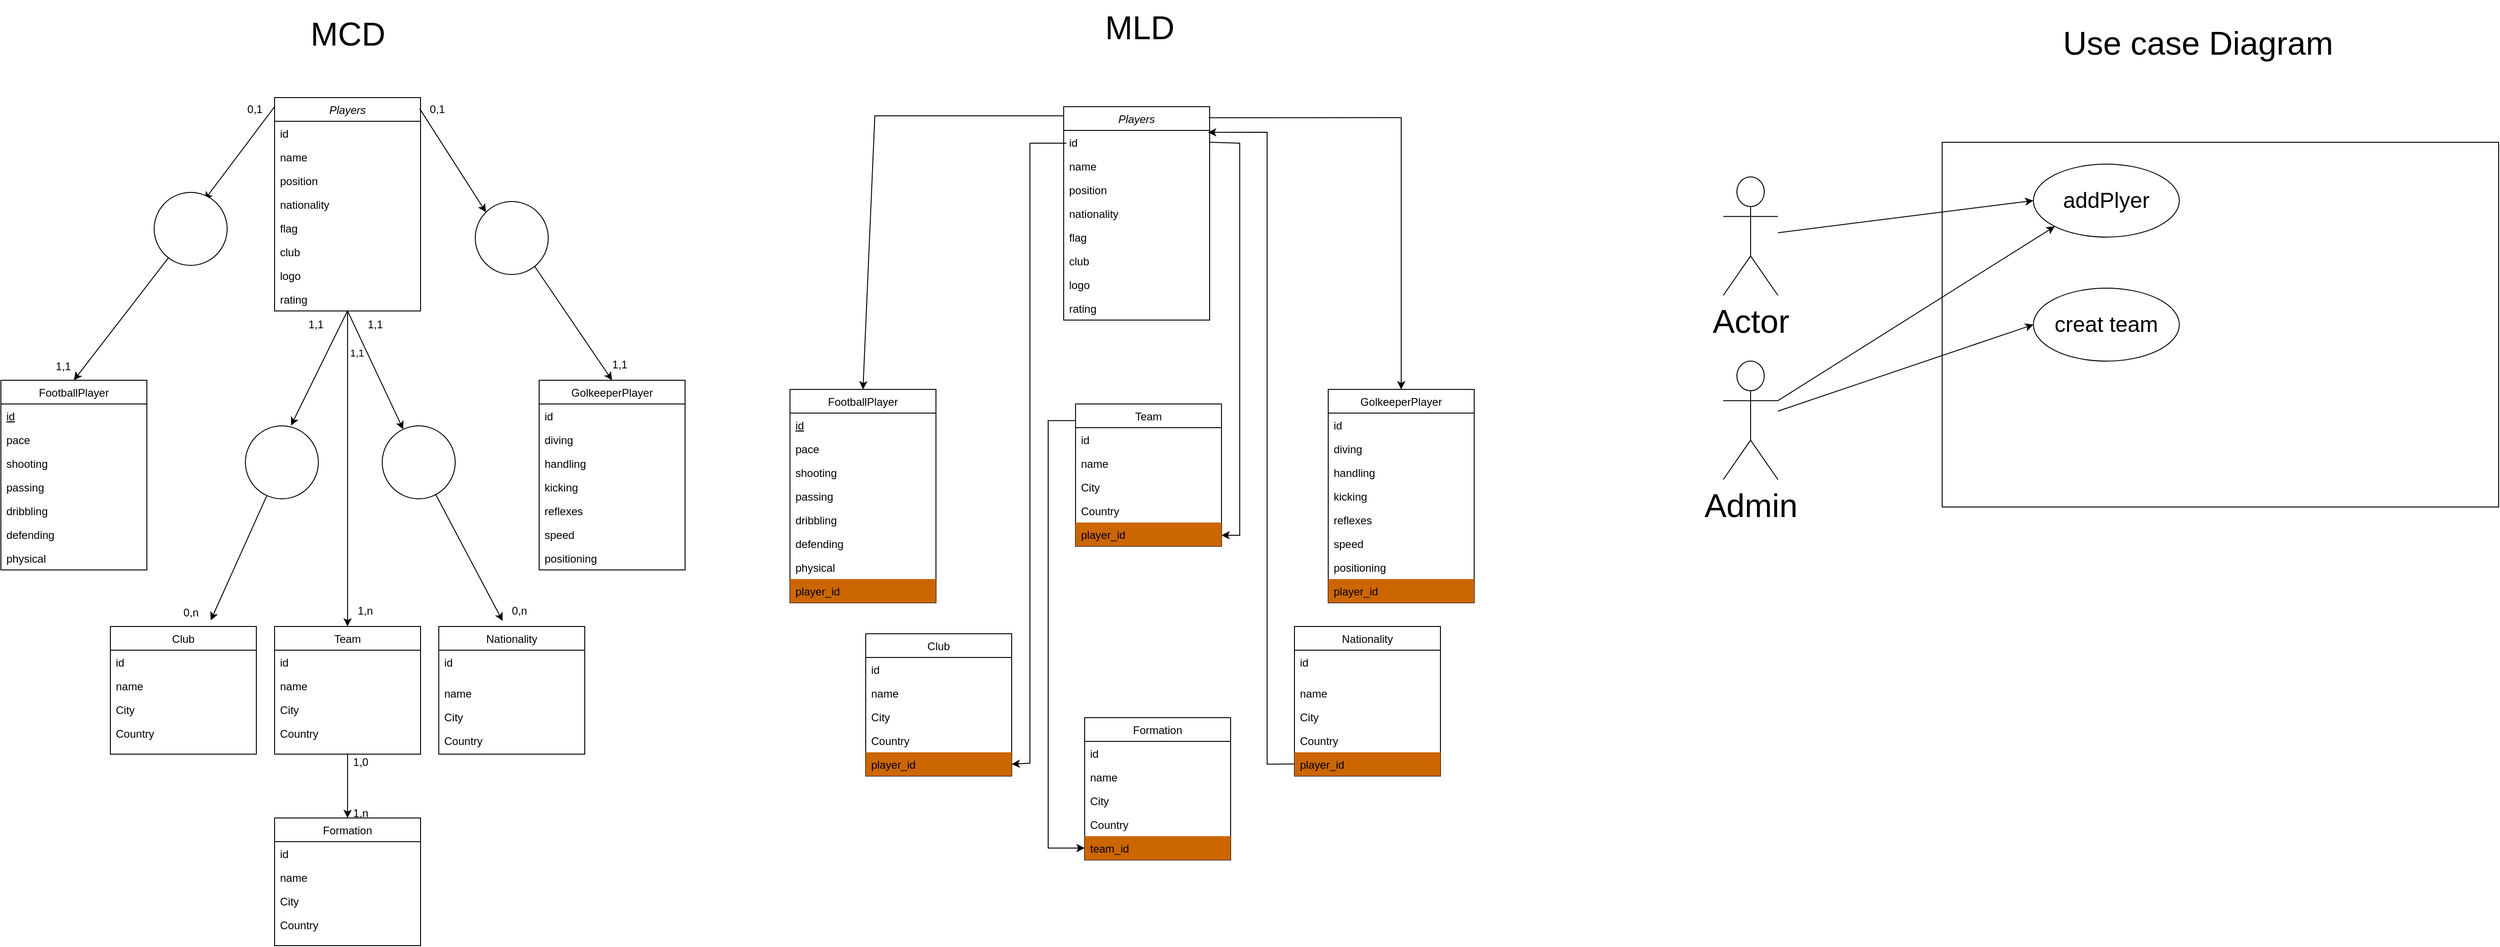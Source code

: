 <mxfile version="25.0.3" pages="3">
  <diagram id="C5RBs43oDa-KdzZeNtuy" name="Page-1">
    <mxGraphModel dx="2591" dy="956" grid="1" gridSize="10" guides="1" tooltips="1" connect="1" arrows="1" fold="1" page="1" pageScale="1" pageWidth="827" pageHeight="1169" math="0" shadow="0">
      <root>
        <mxCell id="WIyWlLk6GJQsqaUBKTNV-0" />
        <mxCell id="WIyWlLk6GJQsqaUBKTNV-1" parent="WIyWlLk6GJQsqaUBKTNV-0" />
        <mxCell id="zkfFHV4jXpPFQw0GAbJ--0" value="Players" style="swimlane;fontStyle=2;align=center;verticalAlign=top;childLayout=stackLayout;horizontal=1;startSize=26;horizontalStack=0;resizeParent=1;resizeLast=0;collapsible=1;marginBottom=0;rounded=0;shadow=0;strokeWidth=1;" parent="WIyWlLk6GJQsqaUBKTNV-1" vertex="1">
          <mxGeometry x="-488" y="110" width="160" height="234" as="geometry">
            <mxRectangle x="230" y="140" width="160" height="26" as="alternateBounds" />
          </mxGeometry>
        </mxCell>
        <mxCell id="zkfFHV4jXpPFQw0GAbJ--5" value="id" style="text;align=left;verticalAlign=top;spacingLeft=4;spacingRight=4;overflow=hidden;rotatable=0;points=[[0,0.5],[1,0.5]];portConstraint=eastwest;" parent="zkfFHV4jXpPFQw0GAbJ--0" vertex="1">
          <mxGeometry y="26" width="160" height="26" as="geometry" />
        </mxCell>
        <mxCell id="zkfFHV4jXpPFQw0GAbJ--1" value="name" style="text;align=left;verticalAlign=top;spacingLeft=4;spacingRight=4;overflow=hidden;rotatable=0;points=[[0,0.5],[1,0.5]];portConstraint=eastwest;" parent="zkfFHV4jXpPFQw0GAbJ--0" vertex="1">
          <mxGeometry y="52" width="160" height="26" as="geometry" />
        </mxCell>
        <mxCell id="J0uEEC9_eExeCqjx7-ZQ-7" value="position" style="text;align=left;verticalAlign=top;spacingLeft=4;spacingRight=4;overflow=hidden;rotatable=0;points=[[0,0.5],[1,0.5]];portConstraint=eastwest;rounded=0;shadow=0;html=0;" vertex="1" parent="zkfFHV4jXpPFQw0GAbJ--0">
          <mxGeometry y="78" width="160" height="26" as="geometry" />
        </mxCell>
        <mxCell id="zkfFHV4jXpPFQw0GAbJ--3" value="nationality" style="text;align=left;verticalAlign=top;spacingLeft=4;spacingRight=4;overflow=hidden;rotatable=0;points=[[0,0.5],[1,0.5]];portConstraint=eastwest;rounded=0;shadow=0;html=0;" parent="zkfFHV4jXpPFQw0GAbJ--0" vertex="1">
          <mxGeometry y="104" width="160" height="26" as="geometry" />
        </mxCell>
        <mxCell id="J0uEEC9_eExeCqjx7-ZQ-0" value="flag" style="text;align=left;verticalAlign=top;spacingLeft=4;spacingRight=4;overflow=hidden;rotatable=0;points=[[0,0.5],[1,0.5]];portConstraint=eastwest;rounded=0;shadow=0;html=0;" vertex="1" parent="zkfFHV4jXpPFQw0GAbJ--0">
          <mxGeometry y="130" width="160" height="26" as="geometry" />
        </mxCell>
        <mxCell id="J0uEEC9_eExeCqjx7-ZQ-6" value="club" style="text;align=left;verticalAlign=top;spacingLeft=4;spacingRight=4;overflow=hidden;rotatable=0;points=[[0,0.5],[1,0.5]];portConstraint=eastwest;rounded=0;shadow=0;html=0;" vertex="1" parent="zkfFHV4jXpPFQw0GAbJ--0">
          <mxGeometry y="156" width="160" height="26" as="geometry" />
        </mxCell>
        <mxCell id="J0uEEC9_eExeCqjx7-ZQ-5" value="logo" style="text;align=left;verticalAlign=top;spacingLeft=4;spacingRight=4;overflow=hidden;rotatable=0;points=[[0,0.5],[1,0.5]];portConstraint=eastwest;rounded=0;shadow=0;html=0;" vertex="1" parent="zkfFHV4jXpPFQw0GAbJ--0">
          <mxGeometry y="182" width="160" height="26" as="geometry" />
        </mxCell>
        <mxCell id="J0uEEC9_eExeCqjx7-ZQ-4" value="rating" style="text;align=left;verticalAlign=top;spacingLeft=4;spacingRight=4;overflow=hidden;rotatable=0;points=[[0,0.5],[1,0.5]];portConstraint=eastwest;rounded=0;shadow=0;html=0;" vertex="1" parent="zkfFHV4jXpPFQw0GAbJ--0">
          <mxGeometry y="208" width="160" height="26" as="geometry" />
        </mxCell>
        <mxCell id="zkfFHV4jXpPFQw0GAbJ--6" value="FootballPlayer" style="swimlane;fontStyle=0;align=center;verticalAlign=top;childLayout=stackLayout;horizontal=1;startSize=26;horizontalStack=0;resizeParent=1;resizeLast=0;collapsible=1;marginBottom=0;rounded=0;shadow=0;strokeWidth=1;" parent="WIyWlLk6GJQsqaUBKTNV-1" vertex="1">
          <mxGeometry x="-788" y="420" width="160" height="208" as="geometry">
            <mxRectangle x="130" y="380" width="160" height="26" as="alternateBounds" />
          </mxGeometry>
        </mxCell>
        <mxCell id="zkfFHV4jXpPFQw0GAbJ--10" value="id" style="text;align=left;verticalAlign=top;spacingLeft=4;spacingRight=4;overflow=hidden;rotatable=0;points=[[0,0.5],[1,0.5]];portConstraint=eastwest;fontStyle=4" parent="zkfFHV4jXpPFQw0GAbJ--6" vertex="1">
          <mxGeometry y="26" width="160" height="26" as="geometry" />
        </mxCell>
        <mxCell id="zkfFHV4jXpPFQw0GAbJ--7" value="pace" style="text;align=left;verticalAlign=top;spacingLeft=4;spacingRight=4;overflow=hidden;rotatable=0;points=[[0,0.5],[1,0.5]];portConstraint=eastwest;" parent="zkfFHV4jXpPFQw0GAbJ--6" vertex="1">
          <mxGeometry y="52" width="160" height="26" as="geometry" />
        </mxCell>
        <mxCell id="zkfFHV4jXpPFQw0GAbJ--8" value="shooting" style="text;align=left;verticalAlign=top;spacingLeft=4;spacingRight=4;overflow=hidden;rotatable=0;points=[[0,0.5],[1,0.5]];portConstraint=eastwest;rounded=0;shadow=0;html=0;" parent="zkfFHV4jXpPFQw0GAbJ--6" vertex="1">
          <mxGeometry y="78" width="160" height="26" as="geometry" />
        </mxCell>
        <mxCell id="zkfFHV4jXpPFQw0GAbJ--11" value="passing" style="text;align=left;verticalAlign=top;spacingLeft=4;spacingRight=4;overflow=hidden;rotatable=0;points=[[0,0.5],[1,0.5]];portConstraint=eastwest;" parent="zkfFHV4jXpPFQw0GAbJ--6" vertex="1">
          <mxGeometry y="104" width="160" height="26" as="geometry" />
        </mxCell>
        <mxCell id="J0uEEC9_eExeCqjx7-ZQ-12" value="dribbling" style="text;align=left;verticalAlign=top;spacingLeft=4;spacingRight=4;overflow=hidden;rotatable=0;points=[[0,0.5],[1,0.5]];portConstraint=eastwest;" vertex="1" parent="zkfFHV4jXpPFQw0GAbJ--6">
          <mxGeometry y="130" width="160" height="26" as="geometry" />
        </mxCell>
        <mxCell id="J0uEEC9_eExeCqjx7-ZQ-13" value="defending" style="text;align=left;verticalAlign=top;spacingLeft=4;spacingRight=4;overflow=hidden;rotatable=0;points=[[0,0.5],[1,0.5]];portConstraint=eastwest;" vertex="1" parent="zkfFHV4jXpPFQw0GAbJ--6">
          <mxGeometry y="156" width="160" height="26" as="geometry" />
        </mxCell>
        <mxCell id="J0uEEC9_eExeCqjx7-ZQ-14" value="physical" style="text;align=left;verticalAlign=top;spacingLeft=4;spacingRight=4;overflow=hidden;rotatable=0;points=[[0,0.5],[1,0.5]];portConstraint=eastwest;" vertex="1" parent="zkfFHV4jXpPFQw0GAbJ--6">
          <mxGeometry y="182" width="160" height="26" as="geometry" />
        </mxCell>
        <mxCell id="zkfFHV4jXpPFQw0GAbJ--13" value="GolkeeperPlayer" style="swimlane;fontStyle=0;align=center;verticalAlign=top;childLayout=stackLayout;horizontal=1;startSize=26;horizontalStack=0;resizeParent=1;resizeLast=0;collapsible=1;marginBottom=0;rounded=0;shadow=0;strokeWidth=1;" parent="WIyWlLk6GJQsqaUBKTNV-1" vertex="1">
          <mxGeometry x="-198" y="420" width="160" height="208" as="geometry">
            <mxRectangle x="340" y="380" width="170" height="26" as="alternateBounds" />
          </mxGeometry>
        </mxCell>
        <mxCell id="zkfFHV4jXpPFQw0GAbJ--14" value="id" style="text;align=left;verticalAlign=top;spacingLeft=4;spacingRight=4;overflow=hidden;rotatable=0;points=[[0,0.5],[1,0.5]];portConstraint=eastwest;" parent="zkfFHV4jXpPFQw0GAbJ--13" vertex="1">
          <mxGeometry y="26" width="160" height="26" as="geometry" />
        </mxCell>
        <mxCell id="J0uEEC9_eExeCqjx7-ZQ-3" value="diving" style="text;align=left;verticalAlign=top;spacingLeft=4;spacingRight=4;overflow=hidden;rotatable=0;points=[[0,0.5],[1,0.5]];portConstraint=eastwest;rounded=0;shadow=0;html=0;" vertex="1" parent="zkfFHV4jXpPFQw0GAbJ--13">
          <mxGeometry y="52" width="160" height="26" as="geometry" />
        </mxCell>
        <mxCell id="J0uEEC9_eExeCqjx7-ZQ-2" value="handling" style="text;align=left;verticalAlign=top;spacingLeft=4;spacingRight=4;overflow=hidden;rotatable=0;points=[[0,0.5],[1,0.5]];portConstraint=eastwest;rounded=0;shadow=0;html=0;" vertex="1" parent="zkfFHV4jXpPFQw0GAbJ--13">
          <mxGeometry y="78" width="160" height="26" as="geometry" />
        </mxCell>
        <mxCell id="J0uEEC9_eExeCqjx7-ZQ-1" value="kicking" style="text;align=left;verticalAlign=top;spacingLeft=4;spacingRight=4;overflow=hidden;rotatable=0;points=[[0,0.5],[1,0.5]];portConstraint=eastwest;rounded=0;shadow=0;html=0;" vertex="1" parent="zkfFHV4jXpPFQw0GAbJ--13">
          <mxGeometry y="104" width="160" height="26" as="geometry" />
        </mxCell>
        <mxCell id="J0uEEC9_eExeCqjx7-ZQ-9" value="reflexes" style="text;align=left;verticalAlign=top;spacingLeft=4;spacingRight=4;overflow=hidden;rotatable=0;points=[[0,0.5],[1,0.5]];portConstraint=eastwest;rounded=0;shadow=0;html=0;" vertex="1" parent="zkfFHV4jXpPFQw0GAbJ--13">
          <mxGeometry y="130" width="160" height="26" as="geometry" />
        </mxCell>
        <mxCell id="J0uEEC9_eExeCqjx7-ZQ-10" value="speed" style="text;align=left;verticalAlign=top;spacingLeft=4;spacingRight=4;overflow=hidden;rotatable=0;points=[[0,0.5],[1,0.5]];portConstraint=eastwest;rounded=0;shadow=0;html=0;" vertex="1" parent="zkfFHV4jXpPFQw0GAbJ--13">
          <mxGeometry y="156" width="160" height="26" as="geometry" />
        </mxCell>
        <mxCell id="J0uEEC9_eExeCqjx7-ZQ-11" value="positioning" style="text;align=left;verticalAlign=top;spacingLeft=4;spacingRight=4;overflow=hidden;rotatable=0;points=[[0,0.5],[1,0.5]];portConstraint=eastwest;rounded=0;shadow=0;html=0;" vertex="1" parent="zkfFHV4jXpPFQw0GAbJ--13">
          <mxGeometry y="182" width="160" height="26" as="geometry" />
        </mxCell>
        <mxCell id="zkfFHV4jXpPFQw0GAbJ--17" value="Club" style="swimlane;fontStyle=0;align=center;verticalAlign=top;childLayout=stackLayout;horizontal=1;startSize=26;horizontalStack=0;resizeParent=1;resizeLast=0;collapsible=1;marginBottom=0;rounded=0;shadow=0;strokeWidth=1;" parent="WIyWlLk6GJQsqaUBKTNV-1" vertex="1">
          <mxGeometry x="-668" y="690" width="160" height="140" as="geometry">
            <mxRectangle x="550" y="140" width="160" height="26" as="alternateBounds" />
          </mxGeometry>
        </mxCell>
        <mxCell id="zkfFHV4jXpPFQw0GAbJ--18" value="id" style="text;align=left;verticalAlign=top;spacingLeft=4;spacingRight=4;overflow=hidden;rotatable=0;points=[[0,0.5],[1,0.5]];portConstraint=eastwest;" parent="zkfFHV4jXpPFQw0GAbJ--17" vertex="1">
          <mxGeometry y="26" width="160" height="26" as="geometry" />
        </mxCell>
        <mxCell id="zkfFHV4jXpPFQw0GAbJ--20" value="name" style="text;align=left;verticalAlign=top;spacingLeft=4;spacingRight=4;overflow=hidden;rotatable=0;points=[[0,0.5],[1,0.5]];portConstraint=eastwest;rounded=0;shadow=0;html=0;" parent="zkfFHV4jXpPFQw0GAbJ--17" vertex="1">
          <mxGeometry y="52" width="160" height="26" as="geometry" />
        </mxCell>
        <mxCell id="zkfFHV4jXpPFQw0GAbJ--19" value="City" style="text;align=left;verticalAlign=top;spacingLeft=4;spacingRight=4;overflow=hidden;rotatable=0;points=[[0,0.5],[1,0.5]];portConstraint=eastwest;rounded=0;shadow=0;html=0;" parent="zkfFHV4jXpPFQw0GAbJ--17" vertex="1">
          <mxGeometry y="78" width="160" height="26" as="geometry" />
        </mxCell>
        <mxCell id="zkfFHV4jXpPFQw0GAbJ--22" value="Country" style="text;align=left;verticalAlign=top;spacingLeft=4;spacingRight=4;overflow=hidden;rotatable=0;points=[[0,0.5],[1,0.5]];portConstraint=eastwest;rounded=0;shadow=0;html=0;" parent="zkfFHV4jXpPFQw0GAbJ--17" vertex="1">
          <mxGeometry y="104" width="160" height="26" as="geometry" />
        </mxCell>
        <mxCell id="J0uEEC9_eExeCqjx7-ZQ-16" value="Nationality" style="swimlane;fontStyle=0;align=center;verticalAlign=top;childLayout=stackLayout;horizontal=1;startSize=26;horizontalStack=0;resizeParent=1;resizeLast=0;collapsible=1;marginBottom=0;rounded=0;shadow=0;strokeWidth=1;" vertex="1" parent="WIyWlLk6GJQsqaUBKTNV-1">
          <mxGeometry x="-308" y="690" width="160" height="140" as="geometry">
            <mxRectangle x="550" y="140" width="160" height="26" as="alternateBounds" />
          </mxGeometry>
        </mxCell>
        <mxCell id="J0uEEC9_eExeCqjx7-ZQ-17" value="id" style="text;align=left;verticalAlign=top;spacingLeft=4;spacingRight=4;overflow=hidden;rotatable=0;points=[[0,0.5],[1,0.5]];portConstraint=eastwest;" vertex="1" parent="J0uEEC9_eExeCqjx7-ZQ-16">
          <mxGeometry y="26" width="160" height="34" as="geometry" />
        </mxCell>
        <mxCell id="J0uEEC9_eExeCqjx7-ZQ-18" value="name" style="text;align=left;verticalAlign=top;spacingLeft=4;spacingRight=4;overflow=hidden;rotatable=0;points=[[0,0.5],[1,0.5]];portConstraint=eastwest;rounded=0;shadow=0;html=0;" vertex="1" parent="J0uEEC9_eExeCqjx7-ZQ-16">
          <mxGeometry y="60" width="160" height="26" as="geometry" />
        </mxCell>
        <mxCell id="J0uEEC9_eExeCqjx7-ZQ-19" value="City" style="text;align=left;verticalAlign=top;spacingLeft=4;spacingRight=4;overflow=hidden;rotatable=0;points=[[0,0.5],[1,0.5]];portConstraint=eastwest;rounded=0;shadow=0;html=0;" vertex="1" parent="J0uEEC9_eExeCqjx7-ZQ-16">
          <mxGeometry y="86" width="160" height="26" as="geometry" />
        </mxCell>
        <mxCell id="J0uEEC9_eExeCqjx7-ZQ-20" value="Country" style="text;align=left;verticalAlign=top;spacingLeft=4;spacingRight=4;overflow=hidden;rotatable=0;points=[[0,0.5],[1,0.5]];portConstraint=eastwest;rounded=0;shadow=0;html=0;" vertex="1" parent="J0uEEC9_eExeCqjx7-ZQ-16">
          <mxGeometry y="112" width="160" height="26" as="geometry" />
        </mxCell>
        <mxCell id="J0uEEC9_eExeCqjx7-ZQ-32" style="edgeStyle=orthogonalEdgeStyle;rounded=0;orthogonalLoop=1;jettySize=auto;html=1;exitX=0.5;exitY=1;exitDx=0;exitDy=0;entryX=0.5;entryY=0;entryDx=0;entryDy=0;" edge="1" parent="WIyWlLk6GJQsqaUBKTNV-1" source="J0uEEC9_eExeCqjx7-ZQ-21" target="J0uEEC9_eExeCqjx7-ZQ-26">
          <mxGeometry relative="1" as="geometry" />
        </mxCell>
        <mxCell id="J0uEEC9_eExeCqjx7-ZQ-21" value="Team" style="swimlane;fontStyle=0;align=center;verticalAlign=top;childLayout=stackLayout;horizontal=1;startSize=26;horizontalStack=0;resizeParent=1;resizeLast=0;collapsible=1;marginBottom=0;rounded=0;shadow=0;strokeWidth=1;" vertex="1" parent="WIyWlLk6GJQsqaUBKTNV-1">
          <mxGeometry x="-488" y="690" width="160" height="140" as="geometry">
            <mxRectangle x="550" y="140" width="160" height="26" as="alternateBounds" />
          </mxGeometry>
        </mxCell>
        <mxCell id="J0uEEC9_eExeCqjx7-ZQ-22" value="id" style="text;align=left;verticalAlign=top;spacingLeft=4;spacingRight=4;overflow=hidden;rotatable=0;points=[[0,0.5],[1,0.5]];portConstraint=eastwest;" vertex="1" parent="J0uEEC9_eExeCqjx7-ZQ-21">
          <mxGeometry y="26" width="160" height="26" as="geometry" />
        </mxCell>
        <mxCell id="J0uEEC9_eExeCqjx7-ZQ-23" value="name" style="text;align=left;verticalAlign=top;spacingLeft=4;spacingRight=4;overflow=hidden;rotatable=0;points=[[0,0.5],[1,0.5]];portConstraint=eastwest;rounded=0;shadow=0;html=0;" vertex="1" parent="J0uEEC9_eExeCqjx7-ZQ-21">
          <mxGeometry y="52" width="160" height="26" as="geometry" />
        </mxCell>
        <mxCell id="J0uEEC9_eExeCqjx7-ZQ-24" value="City" style="text;align=left;verticalAlign=top;spacingLeft=4;spacingRight=4;overflow=hidden;rotatable=0;points=[[0,0.5],[1,0.5]];portConstraint=eastwest;rounded=0;shadow=0;html=0;" vertex="1" parent="J0uEEC9_eExeCqjx7-ZQ-21">
          <mxGeometry y="78" width="160" height="26" as="geometry" />
        </mxCell>
        <mxCell id="J0uEEC9_eExeCqjx7-ZQ-25" value="Country" style="text;align=left;verticalAlign=top;spacingLeft=4;spacingRight=4;overflow=hidden;rotatable=0;points=[[0,0.5],[1,0.5]];portConstraint=eastwest;rounded=0;shadow=0;html=0;" vertex="1" parent="J0uEEC9_eExeCqjx7-ZQ-21">
          <mxGeometry y="104" width="160" height="26" as="geometry" />
        </mxCell>
        <mxCell id="J0uEEC9_eExeCqjx7-ZQ-26" value="Formation" style="swimlane;fontStyle=0;align=center;verticalAlign=top;childLayout=stackLayout;horizontal=1;startSize=26;horizontalStack=0;resizeParent=1;resizeLast=0;collapsible=1;marginBottom=0;rounded=0;shadow=0;strokeWidth=1;" vertex="1" parent="WIyWlLk6GJQsqaUBKTNV-1">
          <mxGeometry x="-488" y="900" width="160" height="140" as="geometry">
            <mxRectangle x="550" y="140" width="160" height="26" as="alternateBounds" />
          </mxGeometry>
        </mxCell>
        <mxCell id="J0uEEC9_eExeCqjx7-ZQ-27" value="id" style="text;align=left;verticalAlign=top;spacingLeft=4;spacingRight=4;overflow=hidden;rotatable=0;points=[[0,0.5],[1,0.5]];portConstraint=eastwest;" vertex="1" parent="J0uEEC9_eExeCqjx7-ZQ-26">
          <mxGeometry y="26" width="160" height="26" as="geometry" />
        </mxCell>
        <mxCell id="J0uEEC9_eExeCqjx7-ZQ-28" value="name" style="text;align=left;verticalAlign=top;spacingLeft=4;spacingRight=4;overflow=hidden;rotatable=0;points=[[0,0.5],[1,0.5]];portConstraint=eastwest;rounded=0;shadow=0;html=0;" vertex="1" parent="J0uEEC9_eExeCqjx7-ZQ-26">
          <mxGeometry y="52" width="160" height="26" as="geometry" />
        </mxCell>
        <mxCell id="J0uEEC9_eExeCqjx7-ZQ-29" value="City" style="text;align=left;verticalAlign=top;spacingLeft=4;spacingRight=4;overflow=hidden;rotatable=0;points=[[0,0.5],[1,0.5]];portConstraint=eastwest;rounded=0;shadow=0;html=0;" vertex="1" parent="J0uEEC9_eExeCqjx7-ZQ-26">
          <mxGeometry y="78" width="160" height="26" as="geometry" />
        </mxCell>
        <mxCell id="J0uEEC9_eExeCqjx7-ZQ-30" value="Country" style="text;align=left;verticalAlign=top;spacingLeft=4;spacingRight=4;overflow=hidden;rotatable=0;points=[[0,0.5],[1,0.5]];portConstraint=eastwest;rounded=0;shadow=0;html=0;" vertex="1" parent="J0uEEC9_eExeCqjx7-ZQ-26">
          <mxGeometry y="104" width="160" height="26" as="geometry" />
        </mxCell>
        <mxCell id="J0uEEC9_eExeCqjx7-ZQ-42" value="" style="edgeStyle=none;orthogonalLoop=1;jettySize=auto;html=1;rounded=0;exitX=0.5;exitY=1;exitDx=0;exitDy=0;entryX=0.5;entryY=0;entryDx=0;entryDy=0;" edge="1" parent="WIyWlLk6GJQsqaUBKTNV-1" source="zkfFHV4jXpPFQw0GAbJ--0" target="J0uEEC9_eExeCqjx7-ZQ-21">
          <mxGeometry width="80" relative="1" as="geometry">
            <mxPoint x="-328" y="370" as="sourcePoint" />
            <mxPoint x="-248" y="370" as="targetPoint" />
            <Array as="points">
              <mxPoint x="-408" y="500" />
            </Array>
          </mxGeometry>
        </mxCell>
        <mxCell id="J0uEEC9_eExeCqjx7-ZQ-194" value="1,1" style="edgeLabel;html=1;align=center;verticalAlign=middle;resizable=0;points=[];" vertex="1" connectable="0" parent="J0uEEC9_eExeCqjx7-ZQ-42">
          <mxGeometry x="-0.747" y="5" relative="1" as="geometry">
            <mxPoint x="5" y="2" as="offset" />
          </mxGeometry>
        </mxCell>
        <mxCell id="J0uEEC9_eExeCqjx7-ZQ-43" value="" style="edgeStyle=none;orthogonalLoop=1;jettySize=auto;html=1;rounded=0;entryX=0.5;entryY=0;entryDx=0;entryDy=0;" edge="1" parent="WIyWlLk6GJQsqaUBKTNV-1" source="J0uEEC9_eExeCqjx7-ZQ-104">
          <mxGeometry width="80" relative="1" as="geometry">
            <mxPoint x="-408" y="344" as="sourcePoint" />
            <mxPoint x="-238.0" y="684" as="targetPoint" />
            <Array as="points" />
          </mxGeometry>
        </mxCell>
        <mxCell id="J0uEEC9_eExeCqjx7-ZQ-44" value="" style="edgeStyle=none;orthogonalLoop=1;jettySize=auto;html=1;rounded=0;entryX=0.626;entryY=-0.005;entryDx=0;entryDy=0;entryPerimeter=0;" edge="1" parent="WIyWlLk6GJQsqaUBKTNV-1" source="J0uEEC9_eExeCqjx7-ZQ-106">
          <mxGeometry width="80" relative="1" as="geometry">
            <mxPoint x="-408.16" y="344" as="sourcePoint" />
            <mxPoint x="-558.0" y="683.3" as="targetPoint" />
            <Array as="points" />
          </mxGeometry>
        </mxCell>
        <mxCell id="J0uEEC9_eExeCqjx7-ZQ-45" value="" style="edgeStyle=none;orthogonalLoop=1;jettySize=auto;html=1;rounded=0;entryX=0.5;entryY=0;entryDx=0;entryDy=0;" edge="1" parent="WIyWlLk6GJQsqaUBKTNV-1" target="zkfFHV4jXpPFQw0GAbJ--13">
          <mxGeometry width="80" relative="1" as="geometry">
            <mxPoint x="-220" y="270" as="sourcePoint" />
            <mxPoint x="-388" y="710" as="targetPoint" />
            <Array as="points" />
          </mxGeometry>
        </mxCell>
        <mxCell id="J0uEEC9_eExeCqjx7-ZQ-46" value="" style="edgeStyle=none;orthogonalLoop=1;jettySize=auto;html=1;rounded=0;entryX=0.5;entryY=0;entryDx=0;entryDy=0;" edge="1" parent="WIyWlLk6GJQsqaUBKTNV-1" source="J0uEEC9_eExeCqjx7-ZQ-102" target="zkfFHV4jXpPFQw0GAbJ--6">
          <mxGeometry width="80" relative="1" as="geometry">
            <mxPoint x="-488" y="120" as="sourcePoint" />
            <mxPoint x="-548.0" y="693.3" as="targetPoint" />
            <Array as="points" />
          </mxGeometry>
        </mxCell>
        <mxCell id="J0uEEC9_eExeCqjx7-ZQ-47" value="&lt;font style=&quot;font-size: 36px;&quot;&gt;MCD&lt;/font&gt;" style="text;html=1;align=center;verticalAlign=middle;resizable=0;points=[];autosize=1;strokeColor=none;fillColor=none;" vertex="1" parent="WIyWlLk6GJQsqaUBKTNV-1">
          <mxGeometry x="-463" y="10" width="110" height="60" as="geometry" />
        </mxCell>
        <mxCell id="J0uEEC9_eExeCqjx7-ZQ-48" value="Players" style="swimlane;fontStyle=2;align=center;verticalAlign=top;childLayout=stackLayout;horizontal=1;startSize=26;horizontalStack=0;resizeParent=1;resizeLast=0;collapsible=1;marginBottom=0;rounded=0;shadow=0;strokeWidth=1;" vertex="1" parent="WIyWlLk6GJQsqaUBKTNV-1">
          <mxGeometry x="377" y="120" width="160" height="234" as="geometry">
            <mxRectangle x="230" y="140" width="160" height="26" as="alternateBounds" />
          </mxGeometry>
        </mxCell>
        <mxCell id="J0uEEC9_eExeCqjx7-ZQ-49" value="id" style="text;align=left;verticalAlign=top;spacingLeft=4;spacingRight=4;overflow=hidden;rotatable=0;points=[[0,0.5],[1,0.5]];portConstraint=eastwest;" vertex="1" parent="J0uEEC9_eExeCqjx7-ZQ-48">
          <mxGeometry y="26" width="160" height="26" as="geometry" />
        </mxCell>
        <mxCell id="J0uEEC9_eExeCqjx7-ZQ-50" value="name" style="text;align=left;verticalAlign=top;spacingLeft=4;spacingRight=4;overflow=hidden;rotatable=0;points=[[0,0.5],[1,0.5]];portConstraint=eastwest;" vertex="1" parent="J0uEEC9_eExeCqjx7-ZQ-48">
          <mxGeometry y="52" width="160" height="26" as="geometry" />
        </mxCell>
        <mxCell id="J0uEEC9_eExeCqjx7-ZQ-51" value="position" style="text;align=left;verticalAlign=top;spacingLeft=4;spacingRight=4;overflow=hidden;rotatable=0;points=[[0,0.5],[1,0.5]];portConstraint=eastwest;rounded=0;shadow=0;html=0;" vertex="1" parent="J0uEEC9_eExeCqjx7-ZQ-48">
          <mxGeometry y="78" width="160" height="26" as="geometry" />
        </mxCell>
        <mxCell id="J0uEEC9_eExeCqjx7-ZQ-52" value="nationality" style="text;align=left;verticalAlign=top;spacingLeft=4;spacingRight=4;overflow=hidden;rotatable=0;points=[[0,0.5],[1,0.5]];portConstraint=eastwest;rounded=0;shadow=0;html=0;" vertex="1" parent="J0uEEC9_eExeCqjx7-ZQ-48">
          <mxGeometry y="104" width="160" height="26" as="geometry" />
        </mxCell>
        <mxCell id="J0uEEC9_eExeCqjx7-ZQ-53" value="flag" style="text;align=left;verticalAlign=top;spacingLeft=4;spacingRight=4;overflow=hidden;rotatable=0;points=[[0,0.5],[1,0.5]];portConstraint=eastwest;rounded=0;shadow=0;html=0;" vertex="1" parent="J0uEEC9_eExeCqjx7-ZQ-48">
          <mxGeometry y="130" width="160" height="26" as="geometry" />
        </mxCell>
        <mxCell id="J0uEEC9_eExeCqjx7-ZQ-54" value="club" style="text;align=left;verticalAlign=top;spacingLeft=4;spacingRight=4;overflow=hidden;rotatable=0;points=[[0,0.5],[1,0.5]];portConstraint=eastwest;rounded=0;shadow=0;html=0;" vertex="1" parent="J0uEEC9_eExeCqjx7-ZQ-48">
          <mxGeometry y="156" width="160" height="26" as="geometry" />
        </mxCell>
        <mxCell id="J0uEEC9_eExeCqjx7-ZQ-55" value="logo" style="text;align=left;verticalAlign=top;spacingLeft=4;spacingRight=4;overflow=hidden;rotatable=0;points=[[0,0.5],[1,0.5]];portConstraint=eastwest;rounded=0;shadow=0;html=0;" vertex="1" parent="J0uEEC9_eExeCqjx7-ZQ-48">
          <mxGeometry y="182" width="160" height="26" as="geometry" />
        </mxCell>
        <mxCell id="J0uEEC9_eExeCqjx7-ZQ-56" value="rating" style="text;align=left;verticalAlign=top;spacingLeft=4;spacingRight=4;overflow=hidden;rotatable=0;points=[[0,0.5],[1,0.5]];portConstraint=eastwest;rounded=0;shadow=0;html=0;" vertex="1" parent="J0uEEC9_eExeCqjx7-ZQ-48">
          <mxGeometry y="208" width="160" height="26" as="geometry" />
        </mxCell>
        <mxCell id="J0uEEC9_eExeCqjx7-ZQ-57" value="FootballPlayer" style="swimlane;fontStyle=0;align=center;verticalAlign=top;childLayout=stackLayout;horizontal=1;startSize=26;horizontalStack=0;resizeParent=1;resizeLast=0;collapsible=1;marginBottom=0;rounded=0;shadow=0;strokeWidth=1;" vertex="1" parent="WIyWlLk6GJQsqaUBKTNV-1">
          <mxGeometry x="77" y="430" width="160" height="234" as="geometry">
            <mxRectangle x="130" y="380" width="160" height="26" as="alternateBounds" />
          </mxGeometry>
        </mxCell>
        <mxCell id="J0uEEC9_eExeCqjx7-ZQ-58" value="id" style="text;align=left;verticalAlign=top;spacingLeft=4;spacingRight=4;overflow=hidden;rotatable=0;points=[[0,0.5],[1,0.5]];portConstraint=eastwest;fontStyle=4" vertex="1" parent="J0uEEC9_eExeCqjx7-ZQ-57">
          <mxGeometry y="26" width="160" height="26" as="geometry" />
        </mxCell>
        <mxCell id="J0uEEC9_eExeCqjx7-ZQ-59" value="pace" style="text;align=left;verticalAlign=top;spacingLeft=4;spacingRight=4;overflow=hidden;rotatable=0;points=[[0,0.5],[1,0.5]];portConstraint=eastwest;" vertex="1" parent="J0uEEC9_eExeCqjx7-ZQ-57">
          <mxGeometry y="52" width="160" height="26" as="geometry" />
        </mxCell>
        <mxCell id="J0uEEC9_eExeCqjx7-ZQ-60" value="shooting" style="text;align=left;verticalAlign=top;spacingLeft=4;spacingRight=4;overflow=hidden;rotatable=0;points=[[0,0.5],[1,0.5]];portConstraint=eastwest;rounded=0;shadow=0;html=0;" vertex="1" parent="J0uEEC9_eExeCqjx7-ZQ-57">
          <mxGeometry y="78" width="160" height="26" as="geometry" />
        </mxCell>
        <mxCell id="J0uEEC9_eExeCqjx7-ZQ-61" value="passing" style="text;align=left;verticalAlign=top;spacingLeft=4;spacingRight=4;overflow=hidden;rotatable=0;points=[[0,0.5],[1,0.5]];portConstraint=eastwest;" vertex="1" parent="J0uEEC9_eExeCqjx7-ZQ-57">
          <mxGeometry y="104" width="160" height="26" as="geometry" />
        </mxCell>
        <mxCell id="J0uEEC9_eExeCqjx7-ZQ-62" value="dribbling" style="text;align=left;verticalAlign=top;spacingLeft=4;spacingRight=4;overflow=hidden;rotatable=0;points=[[0,0.5],[1,0.5]];portConstraint=eastwest;" vertex="1" parent="J0uEEC9_eExeCqjx7-ZQ-57">
          <mxGeometry y="130" width="160" height="26" as="geometry" />
        </mxCell>
        <mxCell id="J0uEEC9_eExeCqjx7-ZQ-63" value="defending" style="text;align=left;verticalAlign=top;spacingLeft=4;spacingRight=4;overflow=hidden;rotatable=0;points=[[0,0.5],[1,0.5]];portConstraint=eastwest;" vertex="1" parent="J0uEEC9_eExeCqjx7-ZQ-57">
          <mxGeometry y="156" width="160" height="26" as="geometry" />
        </mxCell>
        <mxCell id="J0uEEC9_eExeCqjx7-ZQ-64" value="physical" style="text;align=left;verticalAlign=top;spacingLeft=4;spacingRight=4;overflow=hidden;rotatable=0;points=[[0,0.5],[1,0.5]];portConstraint=eastwest;" vertex="1" parent="J0uEEC9_eExeCqjx7-ZQ-57">
          <mxGeometry y="182" width="160" height="26" as="geometry" />
        </mxCell>
        <mxCell id="J0uEEC9_eExeCqjx7-ZQ-117" value="player_id" style="text;align=left;verticalAlign=top;spacingLeft=4;spacingRight=4;overflow=hidden;rotatable=0;points=[[0,0.5],[1,0.5]];portConstraint=eastwest;rounded=0;shadow=0;html=0;fillColor=#CC6600;" vertex="1" parent="J0uEEC9_eExeCqjx7-ZQ-57">
          <mxGeometry y="208" width="160" height="26" as="geometry" />
        </mxCell>
        <mxCell id="J0uEEC9_eExeCqjx7-ZQ-65" value="GolkeeperPlayer" style="swimlane;fontStyle=0;align=center;verticalAlign=top;childLayout=stackLayout;horizontal=1;startSize=26;horizontalStack=0;resizeParent=1;resizeLast=0;collapsible=1;marginBottom=0;rounded=0;shadow=0;strokeWidth=1;" vertex="1" parent="WIyWlLk6GJQsqaUBKTNV-1">
          <mxGeometry x="667" y="430" width="160" height="234" as="geometry">
            <mxRectangle x="340" y="380" width="170" height="26" as="alternateBounds" />
          </mxGeometry>
        </mxCell>
        <mxCell id="J0uEEC9_eExeCqjx7-ZQ-66" value="id" style="text;align=left;verticalAlign=top;spacingLeft=4;spacingRight=4;overflow=hidden;rotatable=0;points=[[0,0.5],[1,0.5]];portConstraint=eastwest;" vertex="1" parent="J0uEEC9_eExeCqjx7-ZQ-65">
          <mxGeometry y="26" width="160" height="26" as="geometry" />
        </mxCell>
        <mxCell id="J0uEEC9_eExeCqjx7-ZQ-67" value="diving" style="text;align=left;verticalAlign=top;spacingLeft=4;spacingRight=4;overflow=hidden;rotatable=0;points=[[0,0.5],[1,0.5]];portConstraint=eastwest;rounded=0;shadow=0;html=0;" vertex="1" parent="J0uEEC9_eExeCqjx7-ZQ-65">
          <mxGeometry y="52" width="160" height="26" as="geometry" />
        </mxCell>
        <mxCell id="J0uEEC9_eExeCqjx7-ZQ-68" value="handling" style="text;align=left;verticalAlign=top;spacingLeft=4;spacingRight=4;overflow=hidden;rotatable=0;points=[[0,0.5],[1,0.5]];portConstraint=eastwest;rounded=0;shadow=0;html=0;" vertex="1" parent="J0uEEC9_eExeCqjx7-ZQ-65">
          <mxGeometry y="78" width="160" height="26" as="geometry" />
        </mxCell>
        <mxCell id="J0uEEC9_eExeCqjx7-ZQ-69" value="kicking" style="text;align=left;verticalAlign=top;spacingLeft=4;spacingRight=4;overflow=hidden;rotatable=0;points=[[0,0.5],[1,0.5]];portConstraint=eastwest;rounded=0;shadow=0;html=0;" vertex="1" parent="J0uEEC9_eExeCqjx7-ZQ-65">
          <mxGeometry y="104" width="160" height="26" as="geometry" />
        </mxCell>
        <mxCell id="J0uEEC9_eExeCqjx7-ZQ-70" value="reflexes" style="text;align=left;verticalAlign=top;spacingLeft=4;spacingRight=4;overflow=hidden;rotatable=0;points=[[0,0.5],[1,0.5]];portConstraint=eastwest;rounded=0;shadow=0;html=0;" vertex="1" parent="J0uEEC9_eExeCqjx7-ZQ-65">
          <mxGeometry y="130" width="160" height="26" as="geometry" />
        </mxCell>
        <mxCell id="J0uEEC9_eExeCqjx7-ZQ-71" value="speed" style="text;align=left;verticalAlign=top;spacingLeft=4;spacingRight=4;overflow=hidden;rotatable=0;points=[[0,0.5],[1,0.5]];portConstraint=eastwest;rounded=0;shadow=0;html=0;" vertex="1" parent="J0uEEC9_eExeCqjx7-ZQ-65">
          <mxGeometry y="156" width="160" height="26" as="geometry" />
        </mxCell>
        <mxCell id="J0uEEC9_eExeCqjx7-ZQ-72" value="positioning" style="text;align=left;verticalAlign=top;spacingLeft=4;spacingRight=4;overflow=hidden;rotatable=0;points=[[0,0.5],[1,0.5]];portConstraint=eastwest;rounded=0;shadow=0;html=0;" vertex="1" parent="J0uEEC9_eExeCqjx7-ZQ-65">
          <mxGeometry y="182" width="160" height="26" as="geometry" />
        </mxCell>
        <mxCell id="J0uEEC9_eExeCqjx7-ZQ-115" value="player_id" style="text;align=left;verticalAlign=top;spacingLeft=4;spacingRight=4;overflow=hidden;rotatable=0;points=[[0,0.5],[1,0.5]];portConstraint=eastwest;rounded=0;shadow=0;html=0;fillColor=#CC6600;" vertex="1" parent="J0uEEC9_eExeCqjx7-ZQ-65">
          <mxGeometry y="208" width="160" height="26" as="geometry" />
        </mxCell>
        <mxCell id="J0uEEC9_eExeCqjx7-ZQ-73" value="Club" style="swimlane;fontStyle=0;align=center;verticalAlign=top;childLayout=stackLayout;horizontal=1;startSize=26;horizontalStack=0;resizeParent=1;resizeLast=0;collapsible=1;marginBottom=0;rounded=0;shadow=0;strokeWidth=1;" vertex="1" parent="WIyWlLk6GJQsqaUBKTNV-1">
          <mxGeometry x="160" y="698" width="160" height="156" as="geometry">
            <mxRectangle x="550" y="140" width="160" height="26" as="alternateBounds" />
          </mxGeometry>
        </mxCell>
        <mxCell id="J0uEEC9_eExeCqjx7-ZQ-74" value="id" style="text;align=left;verticalAlign=top;spacingLeft=4;spacingRight=4;overflow=hidden;rotatable=0;points=[[0,0.5],[1,0.5]];portConstraint=eastwest;" vertex="1" parent="J0uEEC9_eExeCqjx7-ZQ-73">
          <mxGeometry y="26" width="160" height="26" as="geometry" />
        </mxCell>
        <mxCell id="J0uEEC9_eExeCqjx7-ZQ-75" value="name" style="text;align=left;verticalAlign=top;spacingLeft=4;spacingRight=4;overflow=hidden;rotatable=0;points=[[0,0.5],[1,0.5]];portConstraint=eastwest;rounded=0;shadow=0;html=0;" vertex="1" parent="J0uEEC9_eExeCqjx7-ZQ-73">
          <mxGeometry y="52" width="160" height="26" as="geometry" />
        </mxCell>
        <mxCell id="J0uEEC9_eExeCqjx7-ZQ-76" value="City" style="text;align=left;verticalAlign=top;spacingLeft=4;spacingRight=4;overflow=hidden;rotatable=0;points=[[0,0.5],[1,0.5]];portConstraint=eastwest;rounded=0;shadow=0;html=0;" vertex="1" parent="J0uEEC9_eExeCqjx7-ZQ-73">
          <mxGeometry y="78" width="160" height="26" as="geometry" />
        </mxCell>
        <mxCell id="J0uEEC9_eExeCqjx7-ZQ-77" value="Country" style="text;align=left;verticalAlign=top;spacingLeft=4;spacingRight=4;overflow=hidden;rotatable=0;points=[[0,0.5],[1,0.5]];portConstraint=eastwest;rounded=0;shadow=0;html=0;" vertex="1" parent="J0uEEC9_eExeCqjx7-ZQ-73">
          <mxGeometry y="104" width="160" height="26" as="geometry" />
        </mxCell>
        <mxCell id="J0uEEC9_eExeCqjx7-ZQ-114" value="player_id" style="text;align=left;verticalAlign=top;spacingLeft=4;spacingRight=4;overflow=hidden;rotatable=0;points=[[0,0.5],[1,0.5]];portConstraint=eastwest;rounded=0;shadow=0;html=0;fillColor=#CC6600;" vertex="1" parent="J0uEEC9_eExeCqjx7-ZQ-73">
          <mxGeometry y="130" width="160" height="26" as="geometry" />
        </mxCell>
        <mxCell id="J0uEEC9_eExeCqjx7-ZQ-78" value="Nationality" style="swimlane;fontStyle=0;align=center;verticalAlign=top;childLayout=stackLayout;horizontal=1;startSize=26;horizontalStack=0;resizeParent=1;resizeLast=0;collapsible=1;marginBottom=0;rounded=0;shadow=0;strokeWidth=1;" vertex="1" parent="WIyWlLk6GJQsqaUBKTNV-1">
          <mxGeometry x="630" y="690" width="160" height="164" as="geometry">
            <mxRectangle x="550" y="140" width="160" height="26" as="alternateBounds" />
          </mxGeometry>
        </mxCell>
        <mxCell id="J0uEEC9_eExeCqjx7-ZQ-79" value="id" style="text;align=left;verticalAlign=top;spacingLeft=4;spacingRight=4;overflow=hidden;rotatable=0;points=[[0,0.5],[1,0.5]];portConstraint=eastwest;" vertex="1" parent="J0uEEC9_eExeCqjx7-ZQ-78">
          <mxGeometry y="26" width="160" height="34" as="geometry" />
        </mxCell>
        <mxCell id="J0uEEC9_eExeCqjx7-ZQ-80" value="name" style="text;align=left;verticalAlign=top;spacingLeft=4;spacingRight=4;overflow=hidden;rotatable=0;points=[[0,0.5],[1,0.5]];portConstraint=eastwest;rounded=0;shadow=0;html=0;" vertex="1" parent="J0uEEC9_eExeCqjx7-ZQ-78">
          <mxGeometry y="60" width="160" height="26" as="geometry" />
        </mxCell>
        <mxCell id="J0uEEC9_eExeCqjx7-ZQ-81" value="City" style="text;align=left;verticalAlign=top;spacingLeft=4;spacingRight=4;overflow=hidden;rotatable=0;points=[[0,0.5],[1,0.5]];portConstraint=eastwest;rounded=0;shadow=0;html=0;" vertex="1" parent="J0uEEC9_eExeCqjx7-ZQ-78">
          <mxGeometry y="86" width="160" height="26" as="geometry" />
        </mxCell>
        <mxCell id="J0uEEC9_eExeCqjx7-ZQ-82" value="Country" style="text;align=left;verticalAlign=top;spacingLeft=4;spacingRight=4;overflow=hidden;rotatable=0;points=[[0,0.5],[1,0.5]];portConstraint=eastwest;rounded=0;shadow=0;html=0;" vertex="1" parent="J0uEEC9_eExeCqjx7-ZQ-78">
          <mxGeometry y="112" width="160" height="26" as="geometry" />
        </mxCell>
        <mxCell id="J0uEEC9_eExeCqjx7-ZQ-111" value="player_id" style="text;align=left;verticalAlign=top;spacingLeft=4;spacingRight=4;overflow=hidden;rotatable=0;points=[[0,0.5],[1,0.5]];portConstraint=eastwest;rounded=0;shadow=0;html=0;fillColor=#CC6600;" vertex="1" parent="J0uEEC9_eExeCqjx7-ZQ-78">
          <mxGeometry y="138" width="160" height="26" as="geometry" />
        </mxCell>
        <mxCell id="J0uEEC9_eExeCqjx7-ZQ-83" style="edgeStyle=orthogonalEdgeStyle;rounded=0;orthogonalLoop=1;jettySize=auto;html=1;exitX=0.038;exitY=0.117;exitDx=0;exitDy=0;exitPerimeter=0;entryX=0;entryY=0.5;entryDx=0;entryDy=0;" edge="1" parent="WIyWlLk6GJQsqaUBKTNV-1" source="J0uEEC9_eExeCqjx7-ZQ-84" target="J0uEEC9_eExeCqjx7-ZQ-119">
          <mxGeometry relative="1" as="geometry">
            <mxPoint x="360" y="720" as="sourcePoint" />
            <mxPoint x="370" y="940" as="targetPoint" />
            <Array as="points">
              <mxPoint x="360" y="464" />
              <mxPoint x="360" y="933" />
            </Array>
          </mxGeometry>
        </mxCell>
        <mxCell id="J0uEEC9_eExeCqjx7-ZQ-84" value="Team" style="swimlane;fontStyle=0;align=center;verticalAlign=top;childLayout=stackLayout;horizontal=1;startSize=26;horizontalStack=0;resizeParent=1;resizeLast=0;collapsible=1;marginBottom=0;rounded=0;shadow=0;strokeWidth=1;" vertex="1" parent="WIyWlLk6GJQsqaUBKTNV-1">
          <mxGeometry x="390" y="446" width="160" height="156" as="geometry">
            <mxRectangle x="550" y="140" width="160" height="26" as="alternateBounds" />
          </mxGeometry>
        </mxCell>
        <mxCell id="J0uEEC9_eExeCqjx7-ZQ-85" value="id" style="text;align=left;verticalAlign=top;spacingLeft=4;spacingRight=4;overflow=hidden;rotatable=0;points=[[0,0.5],[1,0.5]];portConstraint=eastwest;" vertex="1" parent="J0uEEC9_eExeCqjx7-ZQ-84">
          <mxGeometry y="26" width="160" height="26" as="geometry" />
        </mxCell>
        <mxCell id="J0uEEC9_eExeCqjx7-ZQ-86" value="name" style="text;align=left;verticalAlign=top;spacingLeft=4;spacingRight=4;overflow=hidden;rotatable=0;points=[[0,0.5],[1,0.5]];portConstraint=eastwest;rounded=0;shadow=0;html=0;" vertex="1" parent="J0uEEC9_eExeCqjx7-ZQ-84">
          <mxGeometry y="52" width="160" height="26" as="geometry" />
        </mxCell>
        <mxCell id="J0uEEC9_eExeCqjx7-ZQ-87" value="City" style="text;align=left;verticalAlign=top;spacingLeft=4;spacingRight=4;overflow=hidden;rotatable=0;points=[[0,0.5],[1,0.5]];portConstraint=eastwest;rounded=0;shadow=0;html=0;" vertex="1" parent="J0uEEC9_eExeCqjx7-ZQ-84">
          <mxGeometry y="78" width="160" height="26" as="geometry" />
        </mxCell>
        <mxCell id="J0uEEC9_eExeCqjx7-ZQ-88" value="Country" style="text;align=left;verticalAlign=top;spacingLeft=4;spacingRight=4;overflow=hidden;rotatable=0;points=[[0,0.5],[1,0.5]];portConstraint=eastwest;rounded=0;shadow=0;html=0;" vertex="1" parent="J0uEEC9_eExeCqjx7-ZQ-84">
          <mxGeometry y="104" width="160" height="26" as="geometry" />
        </mxCell>
        <mxCell id="J0uEEC9_eExeCqjx7-ZQ-113" value="player_id" style="text;align=left;verticalAlign=top;spacingLeft=4;spacingRight=4;overflow=hidden;rotatable=0;points=[[0,0.5],[1,0.5]];portConstraint=eastwest;rounded=0;shadow=0;html=0;fillColor=#CC6600;" vertex="1" parent="J0uEEC9_eExeCqjx7-ZQ-84">
          <mxGeometry y="130" width="160" height="26" as="geometry" />
        </mxCell>
        <mxCell id="J0uEEC9_eExeCqjx7-ZQ-89" value="Formation" style="swimlane;fontStyle=0;align=center;verticalAlign=top;childLayout=stackLayout;horizontal=1;startSize=26;horizontalStack=0;resizeParent=1;resizeLast=0;collapsible=1;marginBottom=0;rounded=0;shadow=0;strokeWidth=1;" vertex="1" parent="WIyWlLk6GJQsqaUBKTNV-1">
          <mxGeometry x="400" y="790" width="160" height="156" as="geometry">
            <mxRectangle x="550" y="140" width="160" height="26" as="alternateBounds" />
          </mxGeometry>
        </mxCell>
        <mxCell id="J0uEEC9_eExeCqjx7-ZQ-90" value="id" style="text;align=left;verticalAlign=top;spacingLeft=4;spacingRight=4;overflow=hidden;rotatable=0;points=[[0,0.5],[1,0.5]];portConstraint=eastwest;" vertex="1" parent="J0uEEC9_eExeCqjx7-ZQ-89">
          <mxGeometry y="26" width="160" height="26" as="geometry" />
        </mxCell>
        <mxCell id="J0uEEC9_eExeCqjx7-ZQ-91" value="name" style="text;align=left;verticalAlign=top;spacingLeft=4;spacingRight=4;overflow=hidden;rotatable=0;points=[[0,0.5],[1,0.5]];portConstraint=eastwest;rounded=0;shadow=0;html=0;" vertex="1" parent="J0uEEC9_eExeCqjx7-ZQ-89">
          <mxGeometry y="52" width="160" height="26" as="geometry" />
        </mxCell>
        <mxCell id="J0uEEC9_eExeCqjx7-ZQ-92" value="City" style="text;align=left;verticalAlign=top;spacingLeft=4;spacingRight=4;overflow=hidden;rotatable=0;points=[[0,0.5],[1,0.5]];portConstraint=eastwest;rounded=0;shadow=0;html=0;" vertex="1" parent="J0uEEC9_eExeCqjx7-ZQ-89">
          <mxGeometry y="78" width="160" height="26" as="geometry" />
        </mxCell>
        <mxCell id="J0uEEC9_eExeCqjx7-ZQ-93" value="Country" style="text;align=left;verticalAlign=top;spacingLeft=4;spacingRight=4;overflow=hidden;rotatable=0;points=[[0,0.5],[1,0.5]];portConstraint=eastwest;rounded=0;shadow=0;html=0;" vertex="1" parent="J0uEEC9_eExeCqjx7-ZQ-89">
          <mxGeometry y="104" width="160" height="26" as="geometry" />
        </mxCell>
        <mxCell id="J0uEEC9_eExeCqjx7-ZQ-119" value="team_id" style="text;align=left;verticalAlign=top;spacingLeft=4;spacingRight=4;overflow=hidden;rotatable=0;points=[[0,0.5],[1,0.5]];portConstraint=eastwest;rounded=0;shadow=0;html=0;fillColor=#CC6600;" vertex="1" parent="J0uEEC9_eExeCqjx7-ZQ-89">
          <mxGeometry y="130" width="160" height="26" as="geometry" />
        </mxCell>
        <mxCell id="J0uEEC9_eExeCqjx7-ZQ-94" value="" style="edgeStyle=none;orthogonalLoop=1;jettySize=auto;html=1;rounded=0;exitX=1;exitY=0.5;exitDx=0;exitDy=0;" edge="1" parent="WIyWlLk6GJQsqaUBKTNV-1" source="J0uEEC9_eExeCqjx7-ZQ-49">
          <mxGeometry width="80" relative="1" as="geometry">
            <mxPoint x="537" y="380" as="sourcePoint" />
            <mxPoint x="550" y="590" as="targetPoint" />
            <Array as="points">
              <mxPoint x="570" y="160" />
              <mxPoint x="570" y="590" />
            </Array>
          </mxGeometry>
        </mxCell>
        <mxCell id="J0uEEC9_eExeCqjx7-ZQ-96" value="" style="edgeStyle=none;orthogonalLoop=1;jettySize=auto;html=1;rounded=0;entryX=1;entryY=0.5;entryDx=0;entryDy=0;" edge="1" parent="WIyWlLk6GJQsqaUBKTNV-1" target="J0uEEC9_eExeCqjx7-ZQ-114">
          <mxGeometry width="80" relative="1" as="geometry">
            <mxPoint x="380" y="160" as="sourcePoint" />
            <mxPoint x="307.0" y="693.3" as="targetPoint" />
            <Array as="points">
              <mxPoint x="340" y="160" />
              <mxPoint x="340" y="360" />
              <mxPoint x="340" y="840" />
            </Array>
          </mxGeometry>
        </mxCell>
        <mxCell id="J0uEEC9_eExeCqjx7-ZQ-97" value="" style="edgeStyle=none;orthogonalLoop=1;jettySize=auto;html=1;rounded=0;exitX=0.994;exitY=0.052;exitDx=0;exitDy=0;entryX=0.5;entryY=0;entryDx=0;entryDy=0;exitPerimeter=0;" edge="1" parent="WIyWlLk6GJQsqaUBKTNV-1" source="J0uEEC9_eExeCqjx7-ZQ-48" target="J0uEEC9_eExeCqjx7-ZQ-65">
          <mxGeometry width="80" relative="1" as="geometry">
            <mxPoint x="477" y="374" as="sourcePoint" />
            <mxPoint x="477" y="720" as="targetPoint" />
            <Array as="points">
              <mxPoint x="747" y="132" />
            </Array>
          </mxGeometry>
        </mxCell>
        <mxCell id="J0uEEC9_eExeCqjx7-ZQ-98" value="" style="edgeStyle=none;orthogonalLoop=1;jettySize=auto;html=1;rounded=0;entryX=0.5;entryY=0;entryDx=0;entryDy=0;" edge="1" parent="WIyWlLk6GJQsqaUBKTNV-1" target="J0uEEC9_eExeCqjx7-ZQ-57">
          <mxGeometry width="80" relative="1" as="geometry">
            <mxPoint x="377" y="130" as="sourcePoint" />
            <mxPoint x="317.0" y="703.3" as="targetPoint" />
            <Array as="points">
              <mxPoint x="170" y="130" />
            </Array>
          </mxGeometry>
        </mxCell>
        <mxCell id="J0uEEC9_eExeCqjx7-ZQ-99" value="&lt;font style=&quot;font-size: 36px;&quot;&gt;MLD&lt;/font&gt;" style="text;html=1;align=center;verticalAlign=middle;resizable=0;points=[];autosize=1;strokeColor=none;fillColor=none;" vertex="1" parent="WIyWlLk6GJQsqaUBKTNV-1">
          <mxGeometry x="410" y="3" width="100" height="60" as="geometry" />
        </mxCell>
        <mxCell id="J0uEEC9_eExeCqjx7-ZQ-101" value="" style="edgeStyle=none;orthogonalLoop=1;jettySize=auto;html=1;rounded=0;exitX=0.994;exitY=0.052;exitDx=0;exitDy=0;entryX=0;entryY=0;entryDx=0;entryDy=0;exitPerimeter=0;" edge="1" parent="WIyWlLk6GJQsqaUBKTNV-1" source="zkfFHV4jXpPFQw0GAbJ--0" target="J0uEEC9_eExeCqjx7-ZQ-100">
          <mxGeometry width="80" relative="1" as="geometry">
            <mxPoint x="-329" y="122" as="sourcePoint" />
            <mxPoint x="-118" y="420" as="targetPoint" />
            <Array as="points" />
          </mxGeometry>
        </mxCell>
        <mxCell id="J0uEEC9_eExeCqjx7-ZQ-100" value="" style="ellipse;whiteSpace=wrap;html=1;" vertex="1" parent="WIyWlLk6GJQsqaUBKTNV-1">
          <mxGeometry x="-268" y="224" width="80" height="80" as="geometry" />
        </mxCell>
        <mxCell id="J0uEEC9_eExeCqjx7-ZQ-103" value="" style="edgeStyle=none;orthogonalLoop=1;jettySize=auto;html=1;rounded=0;entryX=0.689;entryY=0.104;entryDx=0;entryDy=0;entryPerimeter=0;" edge="1" parent="WIyWlLk6GJQsqaUBKTNV-1" target="J0uEEC9_eExeCqjx7-ZQ-102">
          <mxGeometry width="80" relative="1" as="geometry">
            <mxPoint x="-488" y="120" as="sourcePoint" />
            <mxPoint x="-708" y="420" as="targetPoint" />
            <Array as="points" />
          </mxGeometry>
        </mxCell>
        <mxCell id="J0uEEC9_eExeCqjx7-ZQ-102" value="" style="ellipse;whiteSpace=wrap;html=1;" vertex="1" parent="WIyWlLk6GJQsqaUBKTNV-1">
          <mxGeometry x="-620" y="214" width="80" height="80" as="geometry" />
        </mxCell>
        <mxCell id="J0uEEC9_eExeCqjx7-ZQ-105" value="" style="edgeStyle=none;orthogonalLoop=1;jettySize=auto;html=1;rounded=0;" edge="1" parent="WIyWlLk6GJQsqaUBKTNV-1" target="J0uEEC9_eExeCqjx7-ZQ-104">
          <mxGeometry width="80" relative="1" as="geometry">
            <mxPoint x="-408" y="344" as="sourcePoint" />
            <mxPoint x="-238.0" y="684" as="targetPoint" />
            <Array as="points" />
          </mxGeometry>
        </mxCell>
        <mxCell id="J0uEEC9_eExeCqjx7-ZQ-104" value="" style="ellipse;whiteSpace=wrap;html=1;" vertex="1" parent="WIyWlLk6GJQsqaUBKTNV-1">
          <mxGeometry x="-370" y="470" width="80" height="80" as="geometry" />
        </mxCell>
        <mxCell id="J0uEEC9_eExeCqjx7-ZQ-107" value="" style="edgeStyle=none;orthogonalLoop=1;jettySize=auto;html=1;rounded=0;entryX=0.626;entryY=-0.005;entryDx=0;entryDy=0;entryPerimeter=0;" edge="1" parent="WIyWlLk6GJQsqaUBKTNV-1" target="J0uEEC9_eExeCqjx7-ZQ-106">
          <mxGeometry width="80" relative="1" as="geometry">
            <mxPoint x="-408.16" y="344" as="sourcePoint" />
            <mxPoint x="-558.0" y="683.3" as="targetPoint" />
            <Array as="points" />
          </mxGeometry>
        </mxCell>
        <mxCell id="J0uEEC9_eExeCqjx7-ZQ-106" value="" style="ellipse;whiteSpace=wrap;html=1;" vertex="1" parent="WIyWlLk6GJQsqaUBKTNV-1">
          <mxGeometry x="-520" y="470" width="80" height="80" as="geometry" />
        </mxCell>
        <mxCell id="J0uEEC9_eExeCqjx7-ZQ-112" value="" style="edgeStyle=none;orthogonalLoop=1;jettySize=auto;html=1;rounded=0;entryX=0.989;entryY=0.081;entryDx=0;entryDy=0;entryPerimeter=0;" edge="1" parent="WIyWlLk6GJQsqaUBKTNV-1" target="J0uEEC9_eExeCqjx7-ZQ-49">
          <mxGeometry width="80" relative="1" as="geometry">
            <mxPoint x="630" y="840.784" as="sourcePoint" />
            <mxPoint x="600" y="170" as="targetPoint" />
            <Array as="points">
              <mxPoint x="600" y="841" />
              <mxPoint x="600" y="520" />
              <mxPoint x="600" y="370" />
              <mxPoint x="600" y="148" />
            </Array>
          </mxGeometry>
        </mxCell>
        <mxCell id="J0uEEC9_eExeCqjx7-ZQ-177" value="&lt;span style=&quot;font-size: 36px;&quot;&gt;Use case Diagram&lt;/span&gt;" style="text;html=1;align=center;verticalAlign=middle;resizable=0;points=[];autosize=1;strokeColor=none;fillColor=none;" vertex="1" parent="WIyWlLk6GJQsqaUBKTNV-1">
          <mxGeometry x="1460" y="20" width="320" height="60" as="geometry" />
        </mxCell>
        <mxCell id="J0uEEC9_eExeCqjx7-ZQ-179" value="" style="whiteSpace=wrap;html=1;" vertex="1" parent="WIyWlLk6GJQsqaUBKTNV-1">
          <mxGeometry x="1340" y="159" width="610" height="400" as="geometry" />
        </mxCell>
        <mxCell id="J0uEEC9_eExeCqjx7-ZQ-184" value="0,1" style="text;html=1;align=center;verticalAlign=middle;resizable=0;points=[];autosize=1;strokeColor=none;fillColor=none;" vertex="1" parent="WIyWlLk6GJQsqaUBKTNV-1">
          <mxGeometry x="-530" y="108" width="40" height="30" as="geometry" />
        </mxCell>
        <mxCell id="J0uEEC9_eExeCqjx7-ZQ-185" value="1,1" style="text;html=1;align=center;verticalAlign=middle;resizable=0;points=[];autosize=1;strokeColor=none;fillColor=none;" vertex="1" parent="WIyWlLk6GJQsqaUBKTNV-1">
          <mxGeometry x="-740" y="390" width="40" height="30" as="geometry" />
        </mxCell>
        <mxCell id="J0uEEC9_eExeCqjx7-ZQ-186" value="0,1" style="text;html=1;align=center;verticalAlign=middle;resizable=0;points=[];autosize=1;strokeColor=none;fillColor=none;" vertex="1" parent="WIyWlLk6GJQsqaUBKTNV-1">
          <mxGeometry x="-330" y="108" width="40" height="30" as="geometry" />
        </mxCell>
        <mxCell id="J0uEEC9_eExeCqjx7-ZQ-187" value="1,1" style="text;html=1;align=center;verticalAlign=middle;resizable=0;points=[];autosize=1;strokeColor=none;fillColor=none;" vertex="1" parent="WIyWlLk6GJQsqaUBKTNV-1">
          <mxGeometry x="-130" y="388" width="40" height="30" as="geometry" />
        </mxCell>
        <mxCell id="J0uEEC9_eExeCqjx7-ZQ-188" value="1,1" style="text;html=1;align=center;verticalAlign=middle;resizable=0;points=[];autosize=1;strokeColor=none;fillColor=none;" vertex="1" parent="WIyWlLk6GJQsqaUBKTNV-1">
          <mxGeometry x="-398" y="344" width="40" height="30" as="geometry" />
        </mxCell>
        <mxCell id="J0uEEC9_eExeCqjx7-ZQ-190" value="1,1" style="text;html=1;align=center;verticalAlign=middle;resizable=0;points=[];autosize=1;strokeColor=none;fillColor=none;" vertex="1" parent="WIyWlLk6GJQsqaUBKTNV-1">
          <mxGeometry x="-463" y="344" width="40" height="30" as="geometry" />
        </mxCell>
        <mxCell id="J0uEEC9_eExeCqjx7-ZQ-192" value="0,n" style="text;html=1;align=center;verticalAlign=middle;resizable=0;points=[];autosize=1;strokeColor=none;fillColor=none;" vertex="1" parent="WIyWlLk6GJQsqaUBKTNV-1">
          <mxGeometry x="-600" y="660" width="40" height="30" as="geometry" />
        </mxCell>
        <mxCell id="J0uEEC9_eExeCqjx7-ZQ-193" value="0,n" style="text;html=1;align=center;verticalAlign=middle;resizable=0;points=[];autosize=1;strokeColor=none;fillColor=none;" vertex="1" parent="WIyWlLk6GJQsqaUBKTNV-1">
          <mxGeometry x="-240" y="658" width="40" height="30" as="geometry" />
        </mxCell>
        <mxCell id="J0uEEC9_eExeCqjx7-ZQ-195" value="1,n" style="text;html=1;align=center;verticalAlign=middle;resizable=0;points=[];autosize=1;strokeColor=none;fillColor=none;" vertex="1" parent="WIyWlLk6GJQsqaUBKTNV-1">
          <mxGeometry x="-409" y="658" width="40" height="30" as="geometry" />
        </mxCell>
        <mxCell id="J0uEEC9_eExeCqjx7-ZQ-196" value="1,0" style="text;html=1;align=center;verticalAlign=middle;resizable=0;points=[];autosize=1;strokeColor=none;fillColor=none;" vertex="1" parent="WIyWlLk6GJQsqaUBKTNV-1">
          <mxGeometry x="-414" y="824" width="40" height="30" as="geometry" />
        </mxCell>
        <mxCell id="J0uEEC9_eExeCqjx7-ZQ-197" value="1,n" style="text;html=1;align=center;verticalAlign=middle;resizable=0;points=[];autosize=1;strokeColor=none;fillColor=none;" vertex="1" parent="WIyWlLk6GJQsqaUBKTNV-1">
          <mxGeometry x="-414" y="880" width="40" height="30" as="geometry" />
        </mxCell>
        <mxCell id="YIChwCavCAUY_BvholU6-1" value="&lt;font style=&quot;font-size: 36px;&quot;&gt;Actor&lt;/font&gt;" style="shape=umlActor;verticalLabelPosition=bottom;verticalAlign=top;html=1;outlineConnect=0;" vertex="1" parent="WIyWlLk6GJQsqaUBKTNV-1">
          <mxGeometry x="1100" y="197" width="60" height="130" as="geometry" />
        </mxCell>
        <mxCell id="YIChwCavCAUY_BvholU6-2" value="&lt;font style=&quot;font-size: 24px;&quot;&gt;addPlyer&lt;/font&gt;" style="ellipse;whiteSpace=wrap;html=1;" vertex="1" parent="WIyWlLk6GJQsqaUBKTNV-1">
          <mxGeometry x="1440" y="183" width="160" height="80" as="geometry" />
        </mxCell>
        <mxCell id="YIChwCavCAUY_BvholU6-5" value="" style="endArrow=classic;html=1;rounded=0;entryX=0;entryY=0.5;entryDx=0;entryDy=0;" edge="1" parent="WIyWlLk6GJQsqaUBKTNV-1" source="YIChwCavCAUY_BvholU6-1" target="YIChwCavCAUY_BvholU6-2">
          <mxGeometry width="50" height="50" relative="1" as="geometry">
            <mxPoint x="1130" y="629" as="sourcePoint" />
            <mxPoint x="1180" y="579" as="targetPoint" />
          </mxGeometry>
        </mxCell>
        <mxCell id="YIChwCavCAUY_BvholU6-7" value="&lt;font style=&quot;font-size: 36px;&quot;&gt;Admin&lt;/font&gt;" style="shape=umlActor;verticalLabelPosition=bottom;verticalAlign=top;html=1;outlineConnect=0;" vertex="1" parent="WIyWlLk6GJQsqaUBKTNV-1">
          <mxGeometry x="1100" y="399" width="60" height="130" as="geometry" />
        </mxCell>
        <mxCell id="YIChwCavCAUY_BvholU6-13" value="&lt;font style=&quot;font-size: 24px;&quot;&gt;creat team&lt;/font&gt;" style="ellipse;whiteSpace=wrap;html=1;" vertex="1" parent="WIyWlLk6GJQsqaUBKTNV-1">
          <mxGeometry x="1440" y="319" width="160" height="80" as="geometry" />
        </mxCell>
        <mxCell id="YIChwCavCAUY_BvholU6-14" value="" style="endArrow=classic;html=1;rounded=0;exitX=1;exitY=0.333;exitDx=0;exitDy=0;exitPerimeter=0;entryX=0;entryY=1;entryDx=0;entryDy=0;" edge="1" parent="WIyWlLk6GJQsqaUBKTNV-1" target="YIChwCavCAUY_BvholU6-2" source="YIChwCavCAUY_BvholU6-7">
          <mxGeometry width="50" height="50" relative="1" as="geometry">
            <mxPoint x="1160" y="394" as="sourcePoint" />
            <mxPoint x="1180" y="715" as="targetPoint" />
          </mxGeometry>
        </mxCell>
        <mxCell id="YIChwCavCAUY_BvholU6-15" value="" style="endArrow=classic;html=1;rounded=0;entryX=0;entryY=0.5;entryDx=0;entryDy=0;" edge="1" parent="WIyWlLk6GJQsqaUBKTNV-1" source="YIChwCavCAUY_BvholU6-7" target="YIChwCavCAUY_BvholU6-13">
          <mxGeometry width="50" height="50" relative="1" as="geometry">
            <mxPoint x="2170" y="249" as="sourcePoint" />
            <mxPoint x="1420" y="410" as="targetPoint" />
            <Array as="points" />
          </mxGeometry>
        </mxCell>
      </root>
    </mxGraphModel>
  </diagram>
  <diagram id="_xGsRzCfxzK0sG302j5n" name="Page-2">
    <mxGraphModel dx="794" dy="547" grid="1" gridSize="10" guides="1" tooltips="1" connect="1" arrows="1" fold="1" page="1" pageScale="1" pageWidth="850" pageHeight="1100" math="0" shadow="0">
      <root>
        <mxCell id="0" />
        <mxCell id="1" parent="0" />
      </root>
    </mxGraphModel>
  </diagram>
  <diagram id="QrQ7ZM10-j0Zwq0gTXZG" name="Page-3">
    <mxGraphModel grid="1" page="1" gridSize="10" guides="1" tooltips="1" connect="1" arrows="1" fold="1" pageScale="1" pageWidth="850" pageHeight="1100" math="0" shadow="0">
      <root>
        <mxCell id="0" />
        <mxCell id="1" parent="0" />
      </root>
    </mxGraphModel>
  </diagram>
</mxfile>
